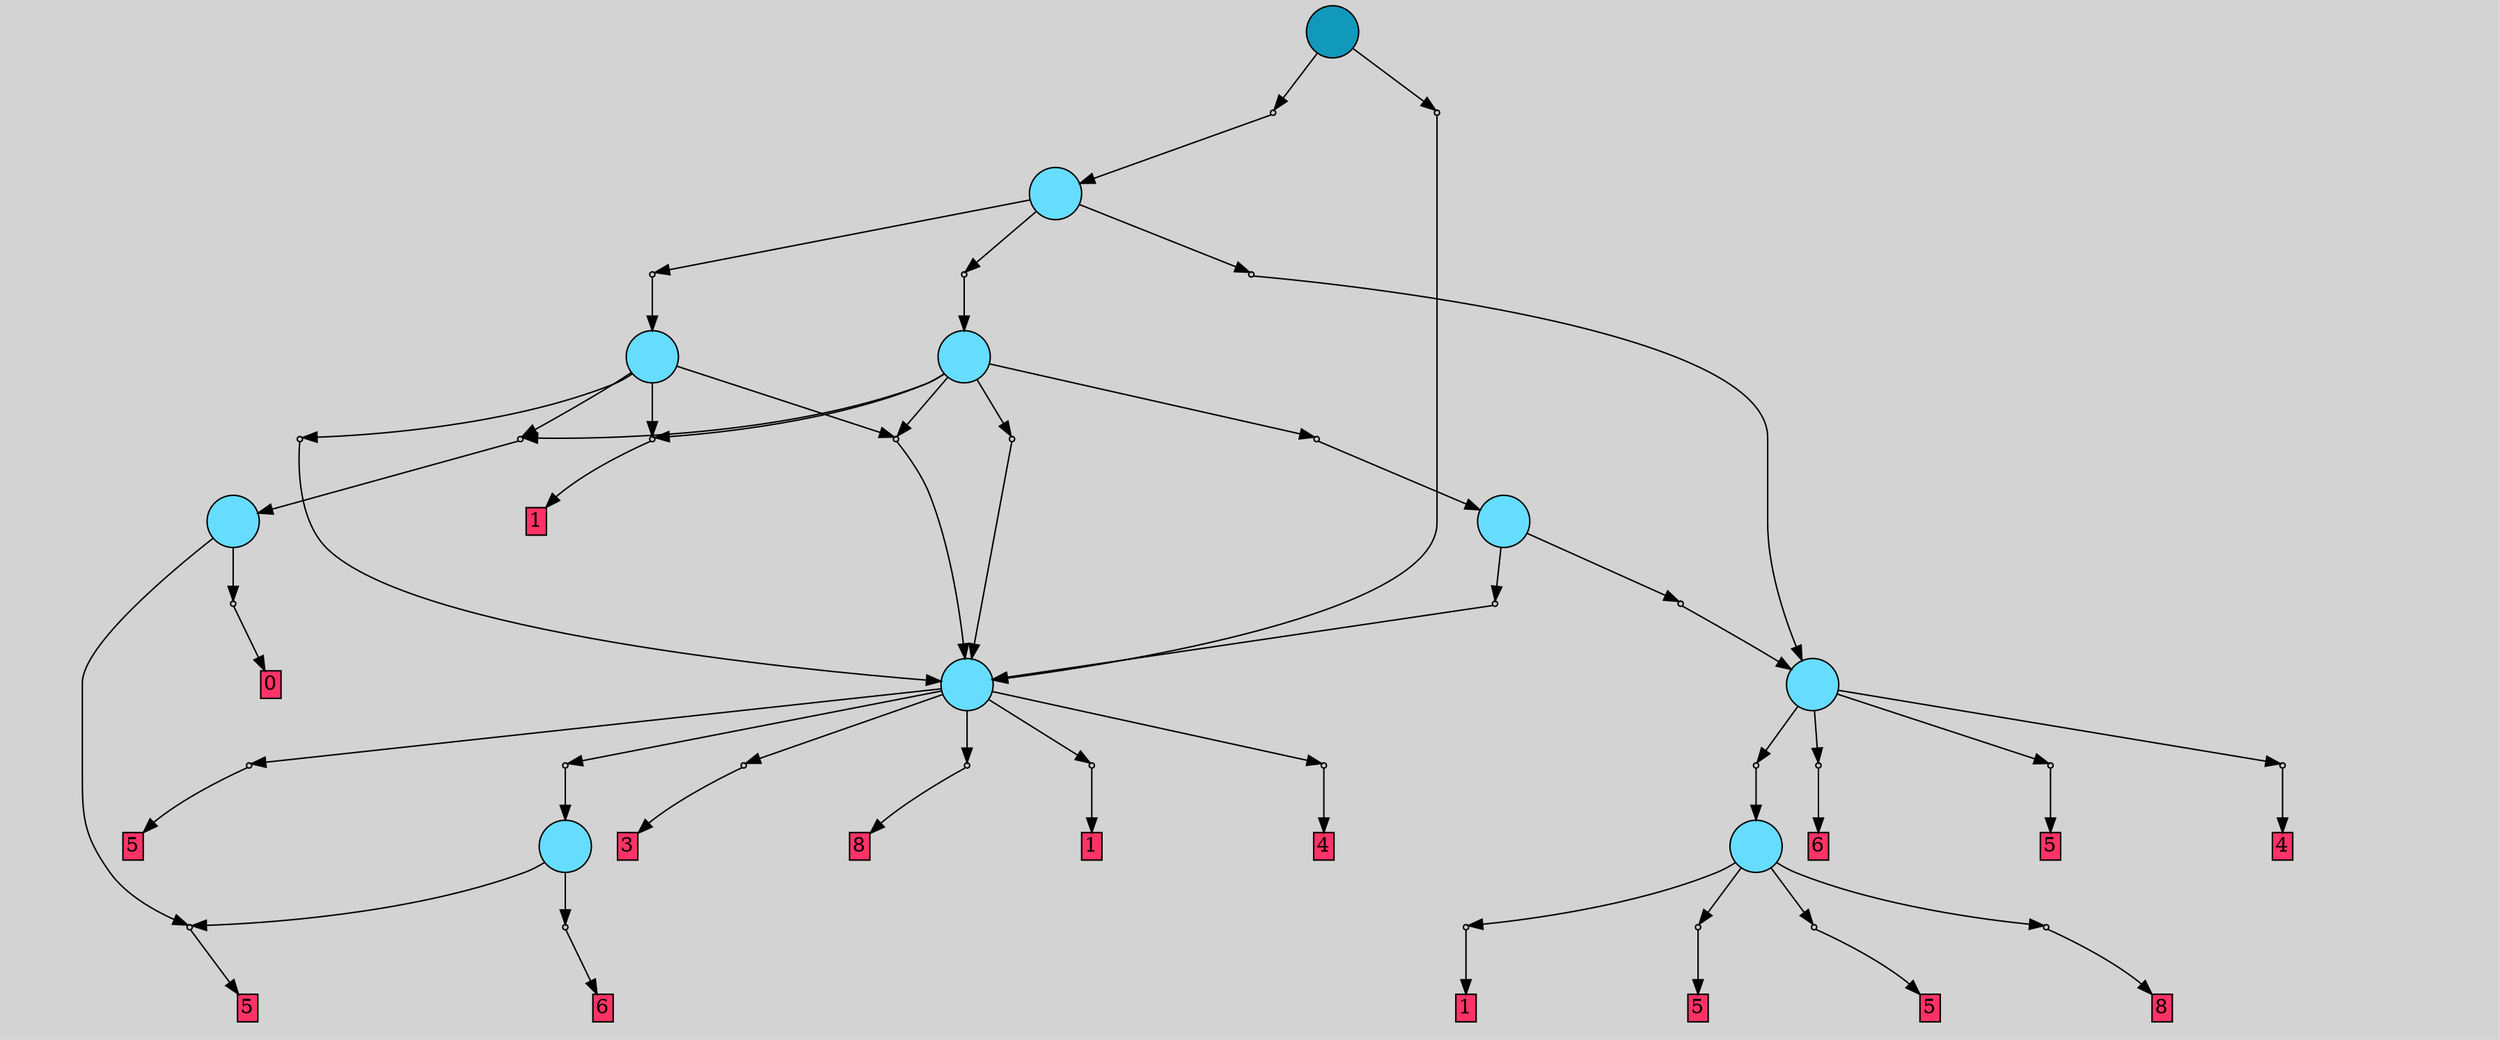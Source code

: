 // File exported with GEGELATI v1.3.1
// On the 2024-04-15 16:00:58
// With the File::TPGGraphDotExporter
digraph{
	graph[pad = "0.212, 0.055" bgcolor = lightgray]
	node[shape=circle style = filled label = ""]
		T0 [fillcolor="#66ddff"]
		T1 [fillcolor="#66ddff"]
		T2 [fillcolor="#66ddff"]
		T3 [fillcolor="#66ddff"]
		T4 [fillcolor="#66ddff"]
		T5 [fillcolor="#66ddff"]
		T6 [fillcolor="#66ddff"]
		T7 [fillcolor="#66ddff"]
		T8 [fillcolor="#66ddff"]
		T9 [fillcolor="#1199bb"]
		P0 [fillcolor="#cccccc" shape=point] //
		I0 [shape=box style=invis label="4|0&3|1#2|5&#92;n"]
		P0 -> I0[style=invis]
		A0 [fillcolor="#ff3366" shape=box margin=0.03 width=0 height=0 label="5"]
		T0 -> P0 -> A0
		P1 [fillcolor="#cccccc" shape=point] //
		I1 [shape=box style=invis label=""]
		P1 -> I1[style=invis]
		A1 [fillcolor="#ff3366" shape=box margin=0.03 width=0 height=0 label="6"]
		T0 -> P1 -> A1
		P2 [fillcolor="#cccccc" shape=point] //
		I2 [shape=box style=invis label=""]
		P2 -> I2[style=invis]
		A2 [fillcolor="#ff3366" shape=box margin=0.03 width=0 height=0 label="0"]
		T1 -> P2 -> A2
		T1 -> P0
		P3 [fillcolor="#cccccc" shape=point] //
		I3 [shape=box style=invis label="2|0&3|2#1|2&#92;n"]
		P3 -> I3[style=invis]
		A3 [fillcolor="#ff3366" shape=box margin=0.03 width=0 height=0 label="5"]
		T2 -> P3 -> A3
		P4 [fillcolor="#cccccc" shape=point] //
		I4 [shape=box style=invis label="6|0&3|1#1|2&#92;n"]
		P4 -> I4[style=invis]
		A4 [fillcolor="#ff3366" shape=box margin=0.03 width=0 height=0 label="8"]
		T2 -> P4 -> A4
		P5 [fillcolor="#cccccc" shape=point] //
		I5 [shape=box style=invis label="5|0&3|4#1|6&#92;n"]
		P5 -> I5[style=invis]
		A5 [fillcolor="#ff3366" shape=box margin=0.03 width=0 height=0 label="1"]
		T2 -> P5 -> A5
		P6 [fillcolor="#cccccc" shape=point] //
		I6 [shape=box style=invis label="5|0&1|3#2|5&#92;n"]
		P6 -> I6[style=invis]
		A6 [fillcolor="#ff3366" shape=box margin=0.03 width=0 height=0 label="5"]
		T2 -> P6 -> A6
		P7 [fillcolor="#cccccc" shape=point] //
		I7 [shape=box style=invis label="4|0&4|4#3|2&#92;n"]
		P7 -> I7[style=invis]
		A7 [fillcolor="#ff3366" shape=box margin=0.03 width=0 height=0 label="6"]
		T3 -> P7 -> A7
		P8 [fillcolor="#cccccc" shape=point] //
		I8 [shape=box style=invis label="2|0&3|2#1|2&#92;n"]
		P8 -> I8[style=invis]
		A8 [fillcolor="#ff3366" shape=box margin=0.03 width=0 height=0 label="5"]
		T3 -> P8 -> A8
		P9 [fillcolor="#cccccc" shape=point] //
		I9 [shape=box style=invis label="3|0&3|6#0|4&#92;n"]
		P9 -> I9[style=invis]
		A9 [fillcolor="#ff3366" shape=box margin=0.03 width=0 height=0 label="4"]
		T3 -> P9 -> A9
		P10 [fillcolor="#cccccc" shape=point] //
		I10 [shape=box style=invis label="2|0&3|2#1|7&#92;n"]
		P10 -> I10[style=invis]
		T3 -> P10 -> T2
		P11 [fillcolor="#cccccc" shape=point] //
		I11 [shape=box style=invis label="3|0&3|6#0|4&#92;n"]
		P11 -> I11[style=invis]
		A10 [fillcolor="#ff3366" shape=box margin=0.03 width=0 height=0 label="4"]
		T4 -> P11 -> A10
		P12 [fillcolor="#cccccc" shape=point] //
		I12 [shape=box style=invis label="2|0&3|1#1|3&#92;n"]
		P12 -> I12[style=invis]
		A11 [fillcolor="#ff3366" shape=box margin=0.03 width=0 height=0 label="5"]
		T4 -> P12 -> A11
		P13 [fillcolor="#cccccc" shape=point] //
		I13 [shape=box style=invis label="1|0&3|7#4|3&#92;n"]
		P13 -> I13[style=invis]
		T4 -> P13 -> T0
		P14 [fillcolor="#cccccc" shape=point] //
		I14 [shape=box style=invis label="2|0&4|1#3|2&#92;n"]
		P14 -> I14[style=invis]
		A12 [fillcolor="#ff3366" shape=box margin=0.03 width=0 height=0 label="3"]
		T4 -> P14 -> A12
		P15 [fillcolor="#cccccc" shape=point] //
		I15 [shape=box style=invis label="6|0&3|1#1|2&#92;n"]
		P15 -> I15[style=invis]
		A13 [fillcolor="#ff3366" shape=box margin=0.03 width=0 height=0 label="8"]
		T4 -> P15 -> A13
		P16 [fillcolor="#cccccc" shape=point] //
		I16 [shape=box style=invis label="2|0&3|1#4|4&#92;n"]
		P16 -> I16[style=invis]
		A14 [fillcolor="#ff3366" shape=box margin=0.03 width=0 height=0 label="1"]
		T4 -> P16 -> A14
		P17 [fillcolor="#cccccc" shape=point] //
		I17 [shape=box style=invis label="6|0&1|2#1|1&#92;n"]
		P17 -> I17[style=invis]
		T5 -> P17 -> T4
		P18 [fillcolor="#cccccc" shape=point] //
		I18 [shape=box style=invis label="6|0&2|1#4|3&#92;n"]
		P18 -> I18[style=invis]
		T5 -> P18 -> T3
		P19 [fillcolor="#cccccc" shape=point] //
		I19 [shape=box style=invis label="2|0&3|2#1|4&#92;n"]
		P19 -> I19[style=invis]
		T6 -> P19 -> T1
		P20 [fillcolor="#cccccc" shape=point] //
		I20 [shape=box style=invis label="2|0&3|1#4|4&#92;n"]
		P20 -> I20[style=invis]
		A15 [fillcolor="#ff3366" shape=box margin=0.03 width=0 height=0 label="1"]
		T6 -> P20 -> A15
		P21 [fillcolor="#cccccc" shape=point] //
		I21 [shape=box style=invis label="6|0&3|2#2|2&#92;n"]
		P21 -> I21[style=invis]
		T6 -> P21 -> T4
		P22 [fillcolor="#cccccc" shape=point] //
		I22 [shape=box style=invis label="0|6&1|5#1|4&#92;n2|0&4|3#0|6&#92;n"]
		P22 -> I22[style=invis]
		T6 -> P22 -> T5
		P23 [fillcolor="#cccccc" shape=point] //
		I23 [shape=box style=invis label="4|0&4|7#3|3&#92;n"]
		P23 -> I23[style=invis]
		T6 -> P23 -> T4
		T7 -> P19
		T7 -> P20
		T7 -> P21
		P24 [fillcolor="#cccccc" shape=point] //
		I24 [shape=box style=invis label="1|0&4|7#3|3&#92;n"]
		P24 -> I24[style=invis]
		T7 -> P24 -> T4
		P25 [fillcolor="#cccccc" shape=point] //
		I25 [shape=box style=invis label="6|0&2|1#4|1&#92;n"]
		P25 -> I25[style=invis]
		T8 -> P25 -> T3
		P26 [fillcolor="#cccccc" shape=point] //
		I26 [shape=box style=invis label="6|3&1|4#4|3&#92;n2|0&0|3#4|6&#92;n"]
		P26 -> I26[style=invis]
		T8 -> P26 -> T7
		P27 [fillcolor="#cccccc" shape=point] //
		I27 [shape=box style=invis label="3|0&3|3#0|6&#92;n"]
		P27 -> I27[style=invis]
		T8 -> P27 -> T6
		P28 [fillcolor="#cccccc" shape=point] //
		I28 [shape=box style=invis label="6|0&2|7#2|7&#92;n"]
		P28 -> I28[style=invis]
		T9 -> P28 -> T8
		P29 [fillcolor="#cccccc" shape=point] //
		I29 [shape=box style=invis label="6|0&2|2#1|1&#92;n"]
		P29 -> I29[style=invis]
		T9 -> P29 -> T4
		{ rank= same T9 }
}
